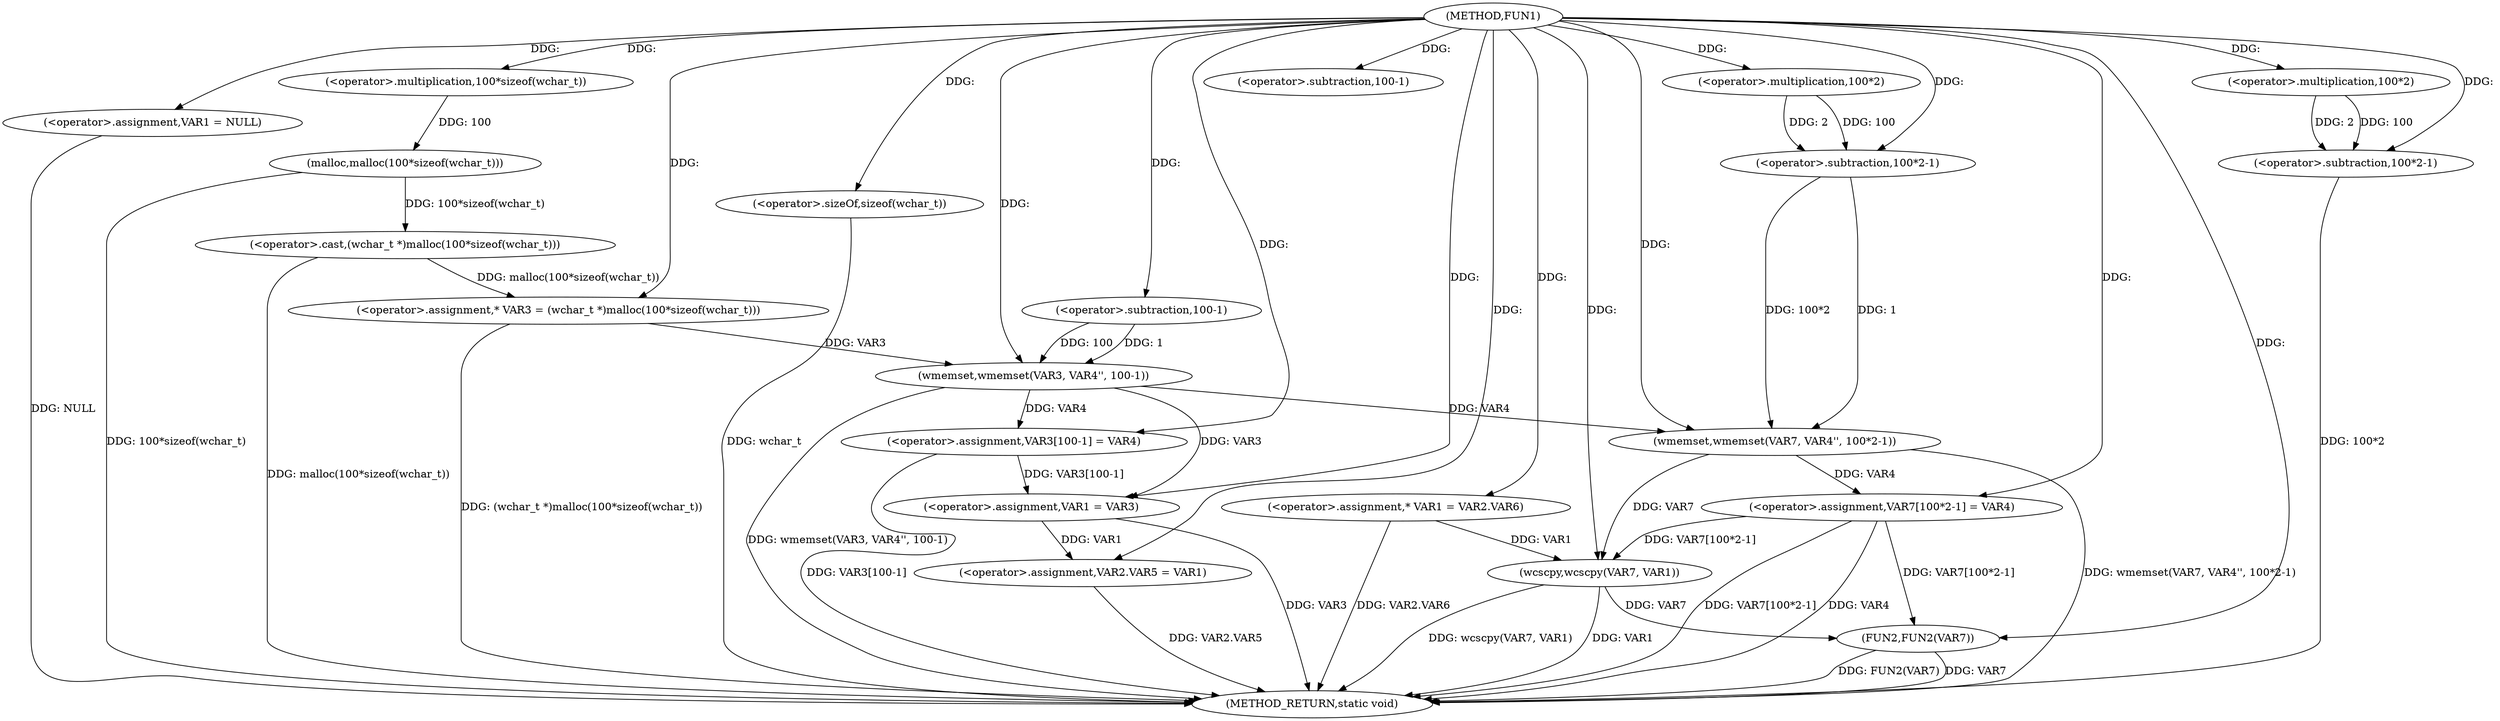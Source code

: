 digraph FUN1 {  
"1000100" [label = "(METHOD,FUN1)" ]
"1000170" [label = "(METHOD_RETURN,static void)" ]
"1000104" [label = "(<operator>.assignment,VAR1 = NULL)" ]
"1000109" [label = "(<operator>.assignment,* VAR3 = (wchar_t *)malloc(100*sizeof(wchar_t)))" ]
"1000111" [label = "(<operator>.cast,(wchar_t *)malloc(100*sizeof(wchar_t)))" ]
"1000113" [label = "(malloc,malloc(100*sizeof(wchar_t)))" ]
"1000114" [label = "(<operator>.multiplication,100*sizeof(wchar_t))" ]
"1000116" [label = "(<operator>.sizeOf,sizeof(wchar_t))" ]
"1000118" [label = "(wmemset,wmemset(VAR3, VAR4'', 100-1))" ]
"1000121" [label = "(<operator>.subtraction,100-1)" ]
"1000124" [label = "(<operator>.assignment,VAR3[100-1] = VAR4)" ]
"1000127" [label = "(<operator>.subtraction,100-1)" ]
"1000131" [label = "(<operator>.assignment,VAR1 = VAR3)" ]
"1000134" [label = "(<operator>.assignment,VAR2.VAR5 = VAR1)" ]
"1000141" [label = "(<operator>.assignment,* VAR1 = VAR2.VAR6)" ]
"1000148" [label = "(wmemset,wmemset(VAR7, VAR4'', 100*2-1))" ]
"1000151" [label = "(<operator>.subtraction,100*2-1)" ]
"1000152" [label = "(<operator>.multiplication,100*2)" ]
"1000156" [label = "(<operator>.assignment,VAR7[100*2-1] = VAR4)" ]
"1000159" [label = "(<operator>.subtraction,100*2-1)" ]
"1000160" [label = "(<operator>.multiplication,100*2)" ]
"1000165" [label = "(wcscpy,wcscpy(VAR7, VAR1))" ]
"1000168" [label = "(FUN2,FUN2(VAR7))" ]
  "1000124" -> "1000170"  [ label = "DDG: VAR3[100-1]"] 
  "1000168" -> "1000170"  [ label = "DDG: VAR7"] 
  "1000156" -> "1000170"  [ label = "DDG: VAR7[100*2-1]"] 
  "1000148" -> "1000170"  [ label = "DDG: wmemset(VAR7, VAR4'', 100*2-1)"] 
  "1000118" -> "1000170"  [ label = "DDG: wmemset(VAR3, VAR4'', 100-1)"] 
  "1000131" -> "1000170"  [ label = "DDG: VAR3"] 
  "1000141" -> "1000170"  [ label = "DDG: VAR2.VAR6"] 
  "1000116" -> "1000170"  [ label = "DDG: wchar_t"] 
  "1000168" -> "1000170"  [ label = "DDG: FUN2(VAR7)"] 
  "1000156" -> "1000170"  [ label = "DDG: VAR4"] 
  "1000113" -> "1000170"  [ label = "DDG: 100*sizeof(wchar_t)"] 
  "1000159" -> "1000170"  [ label = "DDG: 100*2"] 
  "1000165" -> "1000170"  [ label = "DDG: VAR1"] 
  "1000134" -> "1000170"  [ label = "DDG: VAR2.VAR5"] 
  "1000111" -> "1000170"  [ label = "DDG: malloc(100*sizeof(wchar_t))"] 
  "1000109" -> "1000170"  [ label = "DDG: (wchar_t *)malloc(100*sizeof(wchar_t))"] 
  "1000104" -> "1000170"  [ label = "DDG: NULL"] 
  "1000165" -> "1000170"  [ label = "DDG: wcscpy(VAR7, VAR1)"] 
  "1000100" -> "1000104"  [ label = "DDG: "] 
  "1000111" -> "1000109"  [ label = "DDG: malloc(100*sizeof(wchar_t))"] 
  "1000100" -> "1000109"  [ label = "DDG: "] 
  "1000113" -> "1000111"  [ label = "DDG: 100*sizeof(wchar_t)"] 
  "1000114" -> "1000113"  [ label = "DDG: 100"] 
  "1000100" -> "1000114"  [ label = "DDG: "] 
  "1000100" -> "1000116"  [ label = "DDG: "] 
  "1000109" -> "1000118"  [ label = "DDG: VAR3"] 
  "1000100" -> "1000118"  [ label = "DDG: "] 
  "1000121" -> "1000118"  [ label = "DDG: 100"] 
  "1000121" -> "1000118"  [ label = "DDG: 1"] 
  "1000100" -> "1000121"  [ label = "DDG: "] 
  "1000118" -> "1000124"  [ label = "DDG: VAR4"] 
  "1000100" -> "1000124"  [ label = "DDG: "] 
  "1000100" -> "1000127"  [ label = "DDG: "] 
  "1000124" -> "1000131"  [ label = "DDG: VAR3[100-1]"] 
  "1000118" -> "1000131"  [ label = "DDG: VAR3"] 
  "1000100" -> "1000131"  [ label = "DDG: "] 
  "1000131" -> "1000134"  [ label = "DDG: VAR1"] 
  "1000100" -> "1000134"  [ label = "DDG: "] 
  "1000100" -> "1000141"  [ label = "DDG: "] 
  "1000100" -> "1000148"  [ label = "DDG: "] 
  "1000118" -> "1000148"  [ label = "DDG: VAR4"] 
  "1000151" -> "1000148"  [ label = "DDG: 100*2"] 
  "1000151" -> "1000148"  [ label = "DDG: 1"] 
  "1000152" -> "1000151"  [ label = "DDG: 100"] 
  "1000152" -> "1000151"  [ label = "DDG: 2"] 
  "1000100" -> "1000152"  [ label = "DDG: "] 
  "1000100" -> "1000151"  [ label = "DDG: "] 
  "1000148" -> "1000156"  [ label = "DDG: VAR4"] 
  "1000100" -> "1000156"  [ label = "DDG: "] 
  "1000160" -> "1000159"  [ label = "DDG: 100"] 
  "1000160" -> "1000159"  [ label = "DDG: 2"] 
  "1000100" -> "1000160"  [ label = "DDG: "] 
  "1000100" -> "1000159"  [ label = "DDG: "] 
  "1000156" -> "1000165"  [ label = "DDG: VAR7[100*2-1]"] 
  "1000148" -> "1000165"  [ label = "DDG: VAR7"] 
  "1000100" -> "1000165"  [ label = "DDG: "] 
  "1000141" -> "1000165"  [ label = "DDG: VAR1"] 
  "1000156" -> "1000168"  [ label = "DDG: VAR7[100*2-1]"] 
  "1000165" -> "1000168"  [ label = "DDG: VAR7"] 
  "1000100" -> "1000168"  [ label = "DDG: "] 
}
